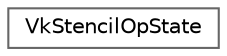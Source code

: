 digraph "类继承关系图"
{
 // LATEX_PDF_SIZE
  bgcolor="transparent";
  edge [fontname=Helvetica,fontsize=10,labelfontname=Helvetica,labelfontsize=10];
  node [fontname=Helvetica,fontsize=10,shape=box,height=0.2,width=0.4];
  rankdir="LR";
  Node0 [id="Node000000",label="VkStencilOpState",height=0.2,width=0.4,color="grey40", fillcolor="white", style="filled",URL="$struct_vk_stencil_op_state.html",tooltip=" "];
}
